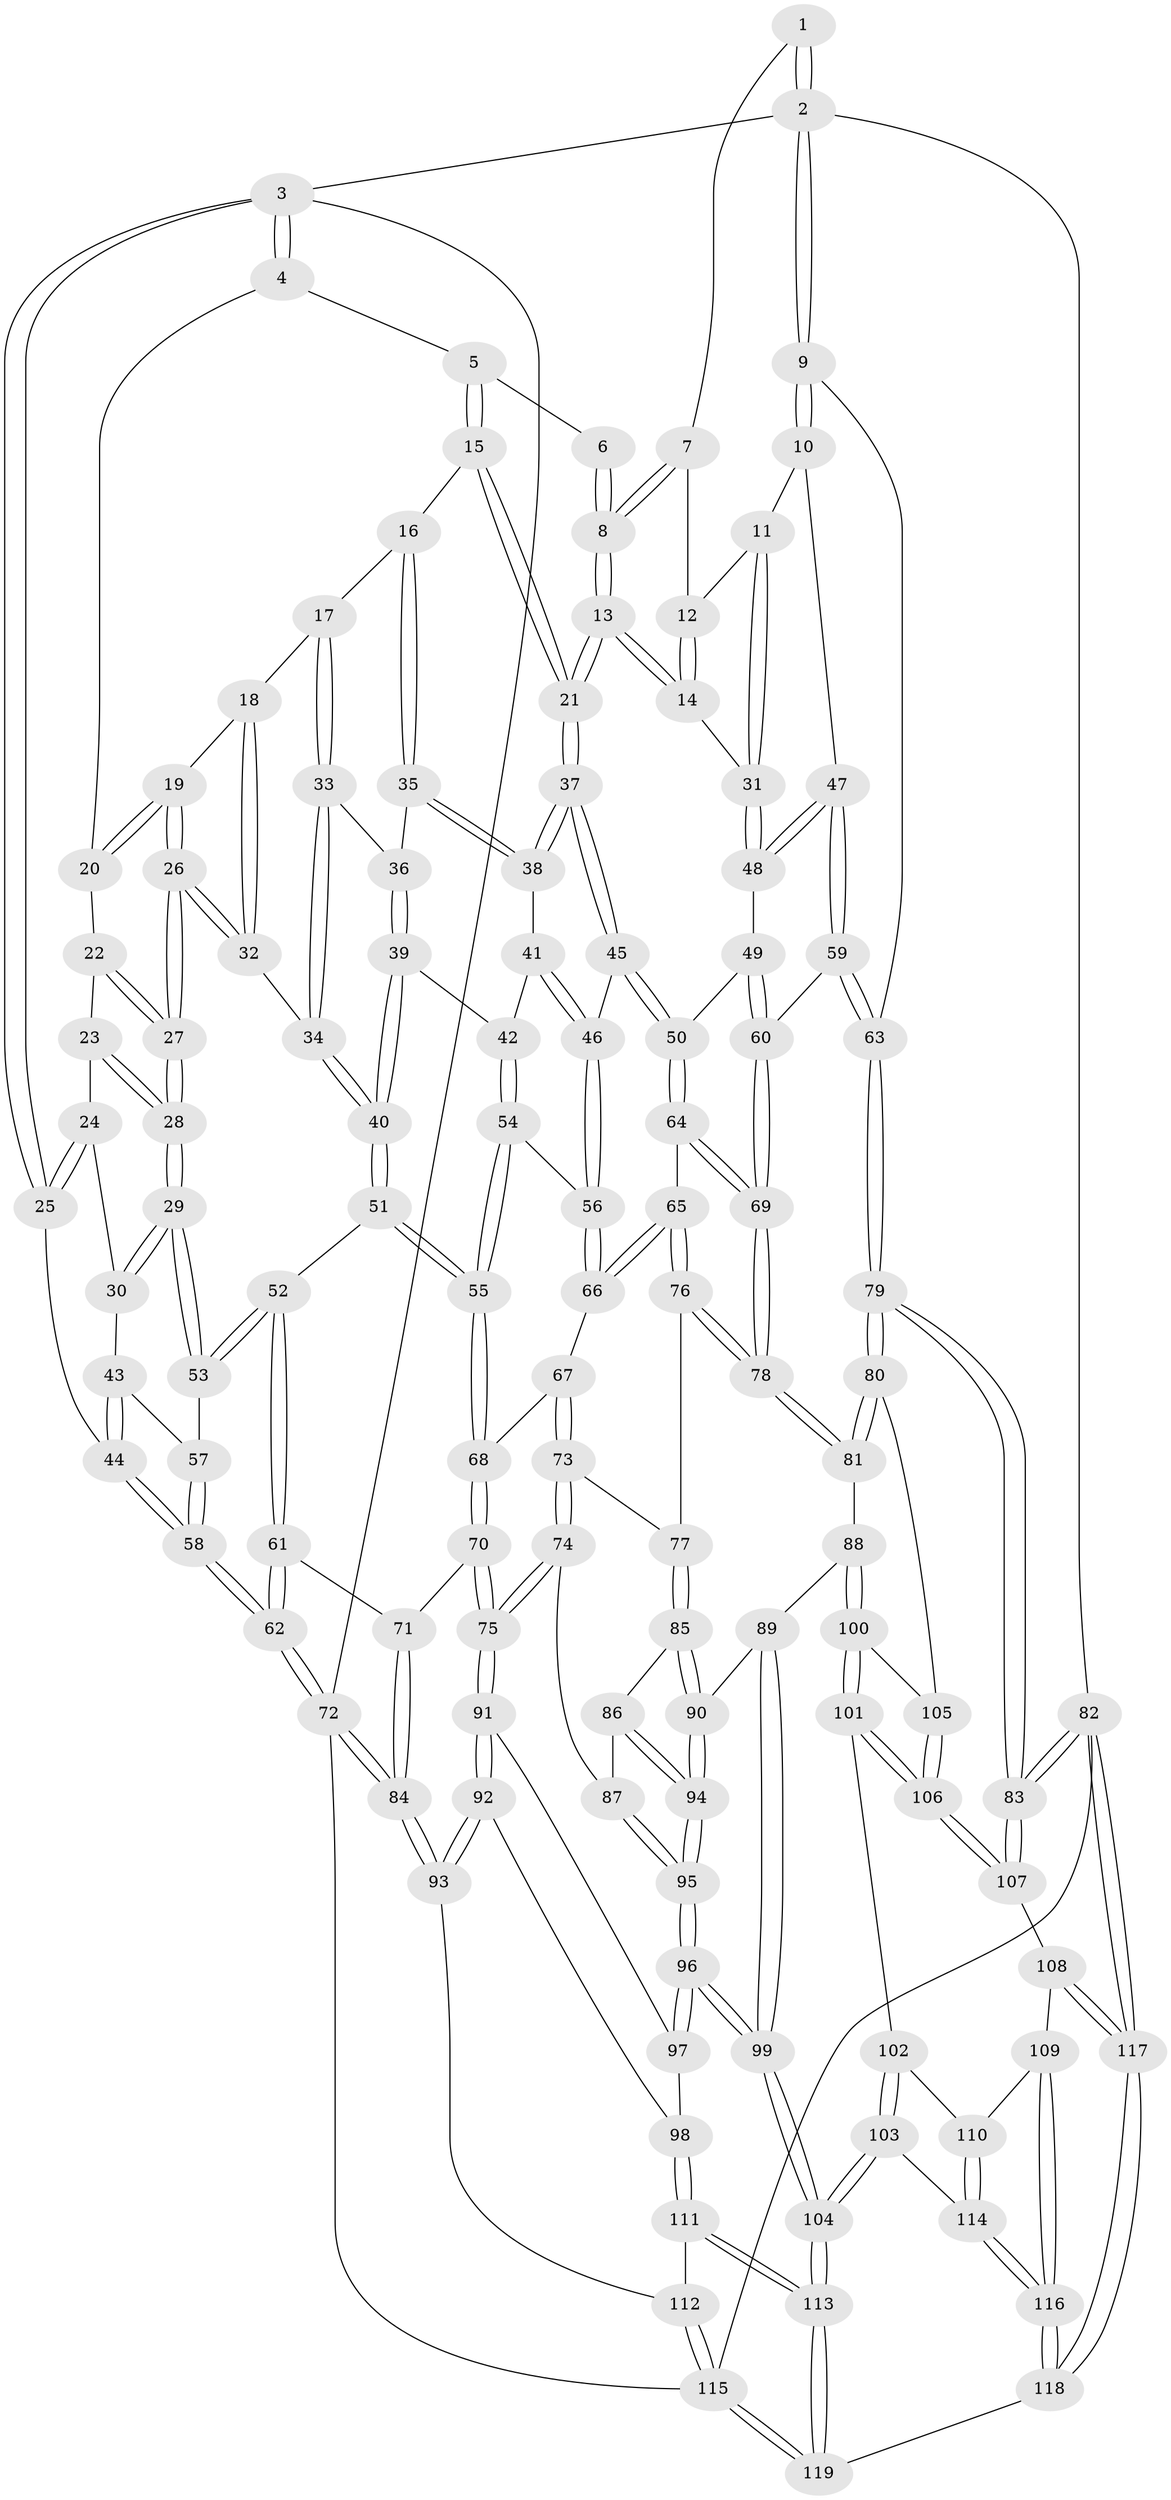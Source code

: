 // coarse degree distribution, {3: 0.1506849315068493, 6: 0.0821917808219178, 4: 0.410958904109589, 2: 0.0136986301369863, 5: 0.3424657534246575}
// Generated by graph-tools (version 1.1) at 2025/42/03/06/25 10:42:30]
// undirected, 119 vertices, 294 edges
graph export_dot {
graph [start="1"]
  node [color=gray90,style=filled];
  1 [pos="+0.95987415096469+0"];
  2 [pos="+1+0"];
  3 [pos="+0+0"];
  4 [pos="+0.1112011288399042+0"];
  5 [pos="+0.42657169168983805+0"];
  6 [pos="+0.5718251945060613+0"];
  7 [pos="+0.8719913508920285+0"];
  8 [pos="+0.6577957320393449+0.07785861548927844"];
  9 [pos="+1+0.1809011132362875"];
  10 [pos="+0.9697904766850125+0.1631380068937062"];
  11 [pos="+0.8902018612919537+0.09005907571998466"];
  12 [pos="+0.8716231854288042+0"];
  13 [pos="+0.6697205807457953+0.1395867524176778"];
  14 [pos="+0.7100053008882256+0.14475774005331254"];
  15 [pos="+0.40653009833646353+0.030508212818621185"];
  16 [pos="+0.4043980587976877+0.037972504346813395"];
  17 [pos="+0.39201592383939093+0.04670321930310434"];
  18 [pos="+0.32467385414059835+0.08821453465151166"];
  19 [pos="+0.21465019416117367+0.09907727926500633"];
  20 [pos="+0.12936140017956907+0"];
  21 [pos="+0.6470389669328239+0.16153388164924767"];
  22 [pos="+0.12099811308386156+0"];
  23 [pos="+0.08805196132999199+0.046237248923467464"];
  24 [pos="+0.04265271557608475+0.11414315755697019"];
  25 [pos="+0+0.12219384911815381"];
  26 [pos="+0.18831844054033808+0.18325944692309956"];
  27 [pos="+0.14742804192295092+0.21062792922453147"];
  28 [pos="+0.145440563696512+0.212173006360808"];
  29 [pos="+0.1446876757506496+0.21303147354125573"];
  30 [pos="+0.09341003209297083+0.18274617745754732"];
  31 [pos="+0.7617187606284515+0.168198677112892"];
  32 [pos="+0.2825233797681067+0.2003124036664232"];
  33 [pos="+0.3262663664400803+0.18927478600028727"];
  34 [pos="+0.29579696020072915+0.21131505537349163"];
  35 [pos="+0.42904400444526636+0.13511359770048248"];
  36 [pos="+0.41990170571242463+0.15362676617641083"];
  37 [pos="+0.6256032822920233+0.19321897383823786"];
  38 [pos="+0.4873959813959567+0.17204804031162027"];
  39 [pos="+0.3996530467343535+0.23003247888096445"];
  40 [pos="+0.31631083305684665+0.24597863836037975"];
  41 [pos="+0.47547566334204544+0.23809216703395158"];
  42 [pos="+0.4035799915109769+0.23545393137955006"];
  43 [pos="+0+0.18838378963085728"];
  44 [pos="+0+0.17014246460179575"];
  45 [pos="+0.6158097333872603+0.2504309562431174"];
  46 [pos="+0.513213652940599+0.3048518645288172"];
  47 [pos="+0.8479205619431776+0.25534832379269906"];
  48 [pos="+0.8270618769028643+0.24916249879077354"];
  49 [pos="+0.7918327224604476+0.2851341369789298"];
  50 [pos="+0.6785264619336623+0.36281848637178704"];
  51 [pos="+0.2933471461371478+0.36336124914164497"];
  52 [pos="+0.16698273595338478+0.3258547709394486"];
  53 [pos="+0.13980731082733558+0.23758047354442383"];
  54 [pos="+0.4323038882939865+0.3285397598931517"];
  55 [pos="+0.2970923703906543+0.36766699808977776"];
  56 [pos="+0.4789898143868224+0.3431259134202201"];
  57 [pos="+0.09843231698895345+0.24883925033461207"];
  58 [pos="+0+0.4002568597644429"];
  59 [pos="+0.9209740604085768+0.37721703854412036"];
  60 [pos="+0.8120816679932905+0.4725342110475968"];
  61 [pos="+0.058965810231987756+0.4588370225876046"];
  62 [pos="+0+0.4274730108967377"];
  63 [pos="+1+0.3837350699660819"];
  64 [pos="+0.6804207892465713+0.40138930098162995"];
  65 [pos="+0.5203003027816488+0.4586868252788158"];
  66 [pos="+0.5076216426154799+0.44960115172018084"];
  67 [pos="+0.408847010939847+0.47347505377766913"];
  68 [pos="+0.3012010337276178+0.39738832097910265"];
  69 [pos="+0.7806702939778544+0.5058029595580488"];
  70 [pos="+0.2205656382484626+0.5693553608330938"];
  71 [pos="+0.1337213657459044+0.5373830454575887"];
  72 [pos="+0+0.8015335626658413"];
  73 [pos="+0.3760343367903238+0.5534893570326642"];
  74 [pos="+0.284119048991268+0.6328952271076018"];
  75 [pos="+0.26658876839393314+0.6325990208048924"];
  76 [pos="+0.542331964437297+0.5808337547641788"];
  77 [pos="+0.5369579984086583+0.5914428360776282"];
  78 [pos="+0.7828110789196434+0.5539581258718925"];
  79 [pos="+1+0.738619553266535"];
  80 [pos="+1+0.703835173733108"];
  81 [pos="+0.7950710253404978+0.5792531958952699"];
  82 [pos="+1+1"];
  83 [pos="+1+0.8330278504724785"];
  84 [pos="+0+0.7963581427455494"];
  85 [pos="+0.5299659478340245+0.6276687270758993"];
  86 [pos="+0.4853078074583977+0.642811795337321"];
  87 [pos="+0.35263660966606136+0.6686162502718047"];
  88 [pos="+0.6618099199394795+0.760363298621533"];
  89 [pos="+0.6085726976292902+0.7437470366776018"];
  90 [pos="+0.5479697346802677+0.6669367895391745"];
  91 [pos="+0.2563157391748194+0.6534089559888987"];
  92 [pos="+0.12142992382488522+0.7742271135589653"];
  93 [pos="+0.0010666888609749973+0.808613538482398"];
  94 [pos="+0.4292045920741976+0.783116937424852"];
  95 [pos="+0.4221980633137274+0.7919959793323313"];
  96 [pos="+0.43053058948275036+0.8475001254620624"];
  97 [pos="+0.28553053526929856+0.787030930295961"];
  98 [pos="+0.2451025958189509+0.8632460327055279"];
  99 [pos="+0.43923843250419586+0.8661987496571995"];
  100 [pos="+0.6658124889383363+0.7689662596689448"];
  101 [pos="+0.6735259112507458+0.8089376271912435"];
  102 [pos="+0.6718400186015917+0.8138838133176987"];
  103 [pos="+0.4424138362574747+0.92588479384337"];
  104 [pos="+0.4361866875559327+0.9262723737524167"];
  105 [pos="+0.8731672052462474+0.7831252191633443"];
  106 [pos="+0.7945762562599044+0.87505390294866"];
  107 [pos="+0.8057641470893233+0.9323244830381977"];
  108 [pos="+0.8031367751021302+0.9392708956087777"];
  109 [pos="+0.6627935010068526+0.9361240538756272"];
  110 [pos="+0.6521964308962453+0.9115879613642208"];
  111 [pos="+0.27950176871640464+0.9811108346503098"];
  112 [pos="+0.07474317090638245+0.8980230721707838"];
  113 [pos="+0.35447424956890455+1"];
  114 [pos="+0.4788078164346112+0.9269488664805474"];
  115 [pos="+0.10440680328934282+1"];
  116 [pos="+0.6571660269823596+1"];
  117 [pos="+0.8407220861994756+1"];
  118 [pos="+0.680950944255297+1"];
  119 [pos="+0.35402014671948834+1"];
  1 -- 2;
  1 -- 2;
  1 -- 7;
  2 -- 3;
  2 -- 9;
  2 -- 9;
  2 -- 82;
  3 -- 4;
  3 -- 4;
  3 -- 25;
  3 -- 25;
  3 -- 72;
  4 -- 5;
  4 -- 20;
  5 -- 6;
  5 -- 15;
  5 -- 15;
  6 -- 8;
  6 -- 8;
  7 -- 8;
  7 -- 8;
  7 -- 12;
  8 -- 13;
  8 -- 13;
  9 -- 10;
  9 -- 10;
  9 -- 63;
  10 -- 11;
  10 -- 47;
  11 -- 12;
  11 -- 31;
  11 -- 31;
  12 -- 14;
  12 -- 14;
  13 -- 14;
  13 -- 14;
  13 -- 21;
  13 -- 21;
  14 -- 31;
  15 -- 16;
  15 -- 21;
  15 -- 21;
  16 -- 17;
  16 -- 35;
  16 -- 35;
  17 -- 18;
  17 -- 33;
  17 -- 33;
  18 -- 19;
  18 -- 32;
  18 -- 32;
  19 -- 20;
  19 -- 20;
  19 -- 26;
  19 -- 26;
  20 -- 22;
  21 -- 37;
  21 -- 37;
  22 -- 23;
  22 -- 27;
  22 -- 27;
  23 -- 24;
  23 -- 28;
  23 -- 28;
  24 -- 25;
  24 -- 25;
  24 -- 30;
  25 -- 44;
  26 -- 27;
  26 -- 27;
  26 -- 32;
  26 -- 32;
  27 -- 28;
  27 -- 28;
  28 -- 29;
  28 -- 29;
  29 -- 30;
  29 -- 30;
  29 -- 53;
  29 -- 53;
  30 -- 43;
  31 -- 48;
  31 -- 48;
  32 -- 34;
  33 -- 34;
  33 -- 34;
  33 -- 36;
  34 -- 40;
  34 -- 40;
  35 -- 36;
  35 -- 38;
  35 -- 38;
  36 -- 39;
  36 -- 39;
  37 -- 38;
  37 -- 38;
  37 -- 45;
  37 -- 45;
  38 -- 41;
  39 -- 40;
  39 -- 40;
  39 -- 42;
  40 -- 51;
  40 -- 51;
  41 -- 42;
  41 -- 46;
  41 -- 46;
  42 -- 54;
  42 -- 54;
  43 -- 44;
  43 -- 44;
  43 -- 57;
  44 -- 58;
  44 -- 58;
  45 -- 46;
  45 -- 50;
  45 -- 50;
  46 -- 56;
  46 -- 56;
  47 -- 48;
  47 -- 48;
  47 -- 59;
  47 -- 59;
  48 -- 49;
  49 -- 50;
  49 -- 60;
  49 -- 60;
  50 -- 64;
  50 -- 64;
  51 -- 52;
  51 -- 55;
  51 -- 55;
  52 -- 53;
  52 -- 53;
  52 -- 61;
  52 -- 61;
  53 -- 57;
  54 -- 55;
  54 -- 55;
  54 -- 56;
  55 -- 68;
  55 -- 68;
  56 -- 66;
  56 -- 66;
  57 -- 58;
  57 -- 58;
  58 -- 62;
  58 -- 62;
  59 -- 60;
  59 -- 63;
  59 -- 63;
  60 -- 69;
  60 -- 69;
  61 -- 62;
  61 -- 62;
  61 -- 71;
  62 -- 72;
  62 -- 72;
  63 -- 79;
  63 -- 79;
  64 -- 65;
  64 -- 69;
  64 -- 69;
  65 -- 66;
  65 -- 66;
  65 -- 76;
  65 -- 76;
  66 -- 67;
  67 -- 68;
  67 -- 73;
  67 -- 73;
  68 -- 70;
  68 -- 70;
  69 -- 78;
  69 -- 78;
  70 -- 71;
  70 -- 75;
  70 -- 75;
  71 -- 84;
  71 -- 84;
  72 -- 84;
  72 -- 84;
  72 -- 115;
  73 -- 74;
  73 -- 74;
  73 -- 77;
  74 -- 75;
  74 -- 75;
  74 -- 87;
  75 -- 91;
  75 -- 91;
  76 -- 77;
  76 -- 78;
  76 -- 78;
  77 -- 85;
  77 -- 85;
  78 -- 81;
  78 -- 81;
  79 -- 80;
  79 -- 80;
  79 -- 83;
  79 -- 83;
  80 -- 81;
  80 -- 81;
  80 -- 105;
  81 -- 88;
  82 -- 83;
  82 -- 83;
  82 -- 117;
  82 -- 117;
  82 -- 115;
  83 -- 107;
  83 -- 107;
  84 -- 93;
  84 -- 93;
  85 -- 86;
  85 -- 90;
  85 -- 90;
  86 -- 87;
  86 -- 94;
  86 -- 94;
  87 -- 95;
  87 -- 95;
  88 -- 89;
  88 -- 100;
  88 -- 100;
  89 -- 90;
  89 -- 99;
  89 -- 99;
  90 -- 94;
  90 -- 94;
  91 -- 92;
  91 -- 92;
  91 -- 97;
  92 -- 93;
  92 -- 93;
  92 -- 98;
  93 -- 112;
  94 -- 95;
  94 -- 95;
  95 -- 96;
  95 -- 96;
  96 -- 97;
  96 -- 97;
  96 -- 99;
  96 -- 99;
  97 -- 98;
  98 -- 111;
  98 -- 111;
  99 -- 104;
  99 -- 104;
  100 -- 101;
  100 -- 101;
  100 -- 105;
  101 -- 102;
  101 -- 106;
  101 -- 106;
  102 -- 103;
  102 -- 103;
  102 -- 110;
  103 -- 104;
  103 -- 104;
  103 -- 114;
  104 -- 113;
  104 -- 113;
  105 -- 106;
  105 -- 106;
  106 -- 107;
  106 -- 107;
  107 -- 108;
  108 -- 109;
  108 -- 117;
  108 -- 117;
  109 -- 110;
  109 -- 116;
  109 -- 116;
  110 -- 114;
  110 -- 114;
  111 -- 112;
  111 -- 113;
  111 -- 113;
  112 -- 115;
  112 -- 115;
  113 -- 119;
  113 -- 119;
  114 -- 116;
  114 -- 116;
  115 -- 119;
  115 -- 119;
  116 -- 118;
  116 -- 118;
  117 -- 118;
  117 -- 118;
  118 -- 119;
}
